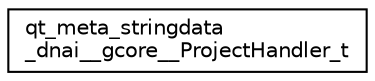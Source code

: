 digraph "Graphical Class Hierarchy"
{
  edge [fontname="Helvetica",fontsize="10",labelfontname="Helvetica",labelfontsize="10"];
  node [fontname="Helvetica",fontsize="10",shape=record];
  rankdir="LR";
  Node1 [label="qt_meta_stringdata\l_dnai__gcore__ProjectHandler_t",height=0.2,width=0.4,color="black", fillcolor="white", style="filled",URL="$structqt__meta__stringdata__dnai____gcore_____project_handler__t.html"];
}
